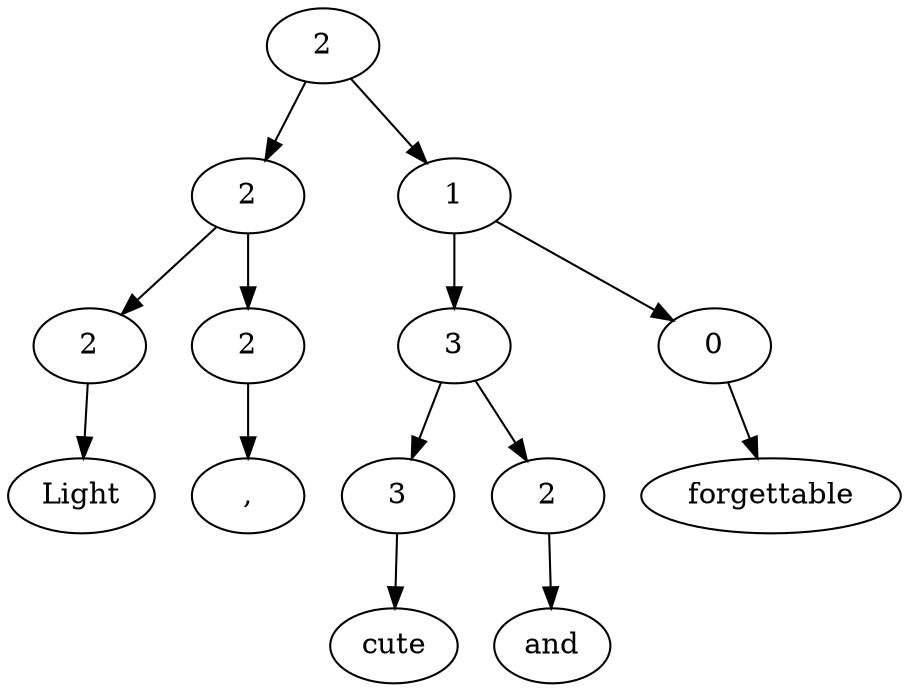 digraph G{Node0 [label="2"]
Node0 -> Node1
Node0 -> Node6
Node1 [label="2"]
Node1 -> Node2
Node1 -> Node4
Node6 [label="1"]
Node6 -> Node7
Node6 -> Node12
Node2 [label="2"]
Node2 -> Node3
Node4 [label="2"]
Node4 -> Node5
Node7 [label="3"]
Node7 -> Node8
Node7 -> Node10
Node12 [label="0"]
Node12 -> Node13
Node3 [label="Light"]
Node5 [label=","]
Node8 [label="3"]
Node8 -> Node9
Node10 [label="2"]
Node10 -> Node11
Node13 [label="forgettable"]
Node9 [label="cute"]
Node11 [label="and"]
}